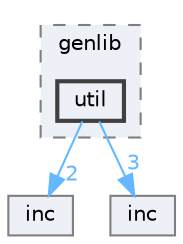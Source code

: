 digraph "/Users/mylhyz/Downloads/libupnp-1.14.18/upnp/src/genlib/util"
{
 // LATEX_PDF_SIZE
  bgcolor="transparent";
  edge [fontname=Helvetica,fontsize=10,labelfontname=Helvetica,labelfontsize=10];
  node [fontname=Helvetica,fontsize=10,shape=box,height=0.2,width=0.4];
  compound=true
  subgraph clusterdir_09aab03f485c1a046374c9f3e5b75075 {
    graph [ bgcolor="#edf0f7", pencolor="grey50", label="genlib", fontname=Helvetica,fontsize=10 style="filled,dashed", URL="dir_09aab03f485c1a046374c9f3e5b75075.html",tooltip=""]
  dir_cf29c9681b387b7503ce9d071b3d1b2e [label="util", fillcolor="#edf0f7", color="grey25", style="filled,bold", URL="dir_cf29c9681b387b7503ce9d071b3d1b2e.html",tooltip=""];
  }
  dir_3da35c713fa963ae049913675ac870d6 [label="inc", fillcolor="#edf0f7", color="grey50", style="filled", URL="dir_3da35c713fa963ae049913675ac870d6.html",tooltip=""];
  dir_be5f34028fa5c62f24311a29a5bbedc5 [label="inc", fillcolor="#edf0f7", color="grey50", style="filled", URL="dir_be5f34028fa5c62f24311a29a5bbedc5.html",tooltip=""];
  dir_cf29c9681b387b7503ce9d071b3d1b2e->dir_3da35c713fa963ae049913675ac870d6 [headlabel="2", labeldistance=1.5 headhref="dir_000025_000009.html" href="dir_000025_000009.html" color="steelblue1" fontcolor="steelblue1"];
  dir_cf29c9681b387b7503ce9d071b3d1b2e->dir_be5f34028fa5c62f24311a29a5bbedc5 [headlabel="3", labeldistance=1.5 headhref="dir_000025_000010.html" href="dir_000025_000010.html" color="steelblue1" fontcolor="steelblue1"];
}
